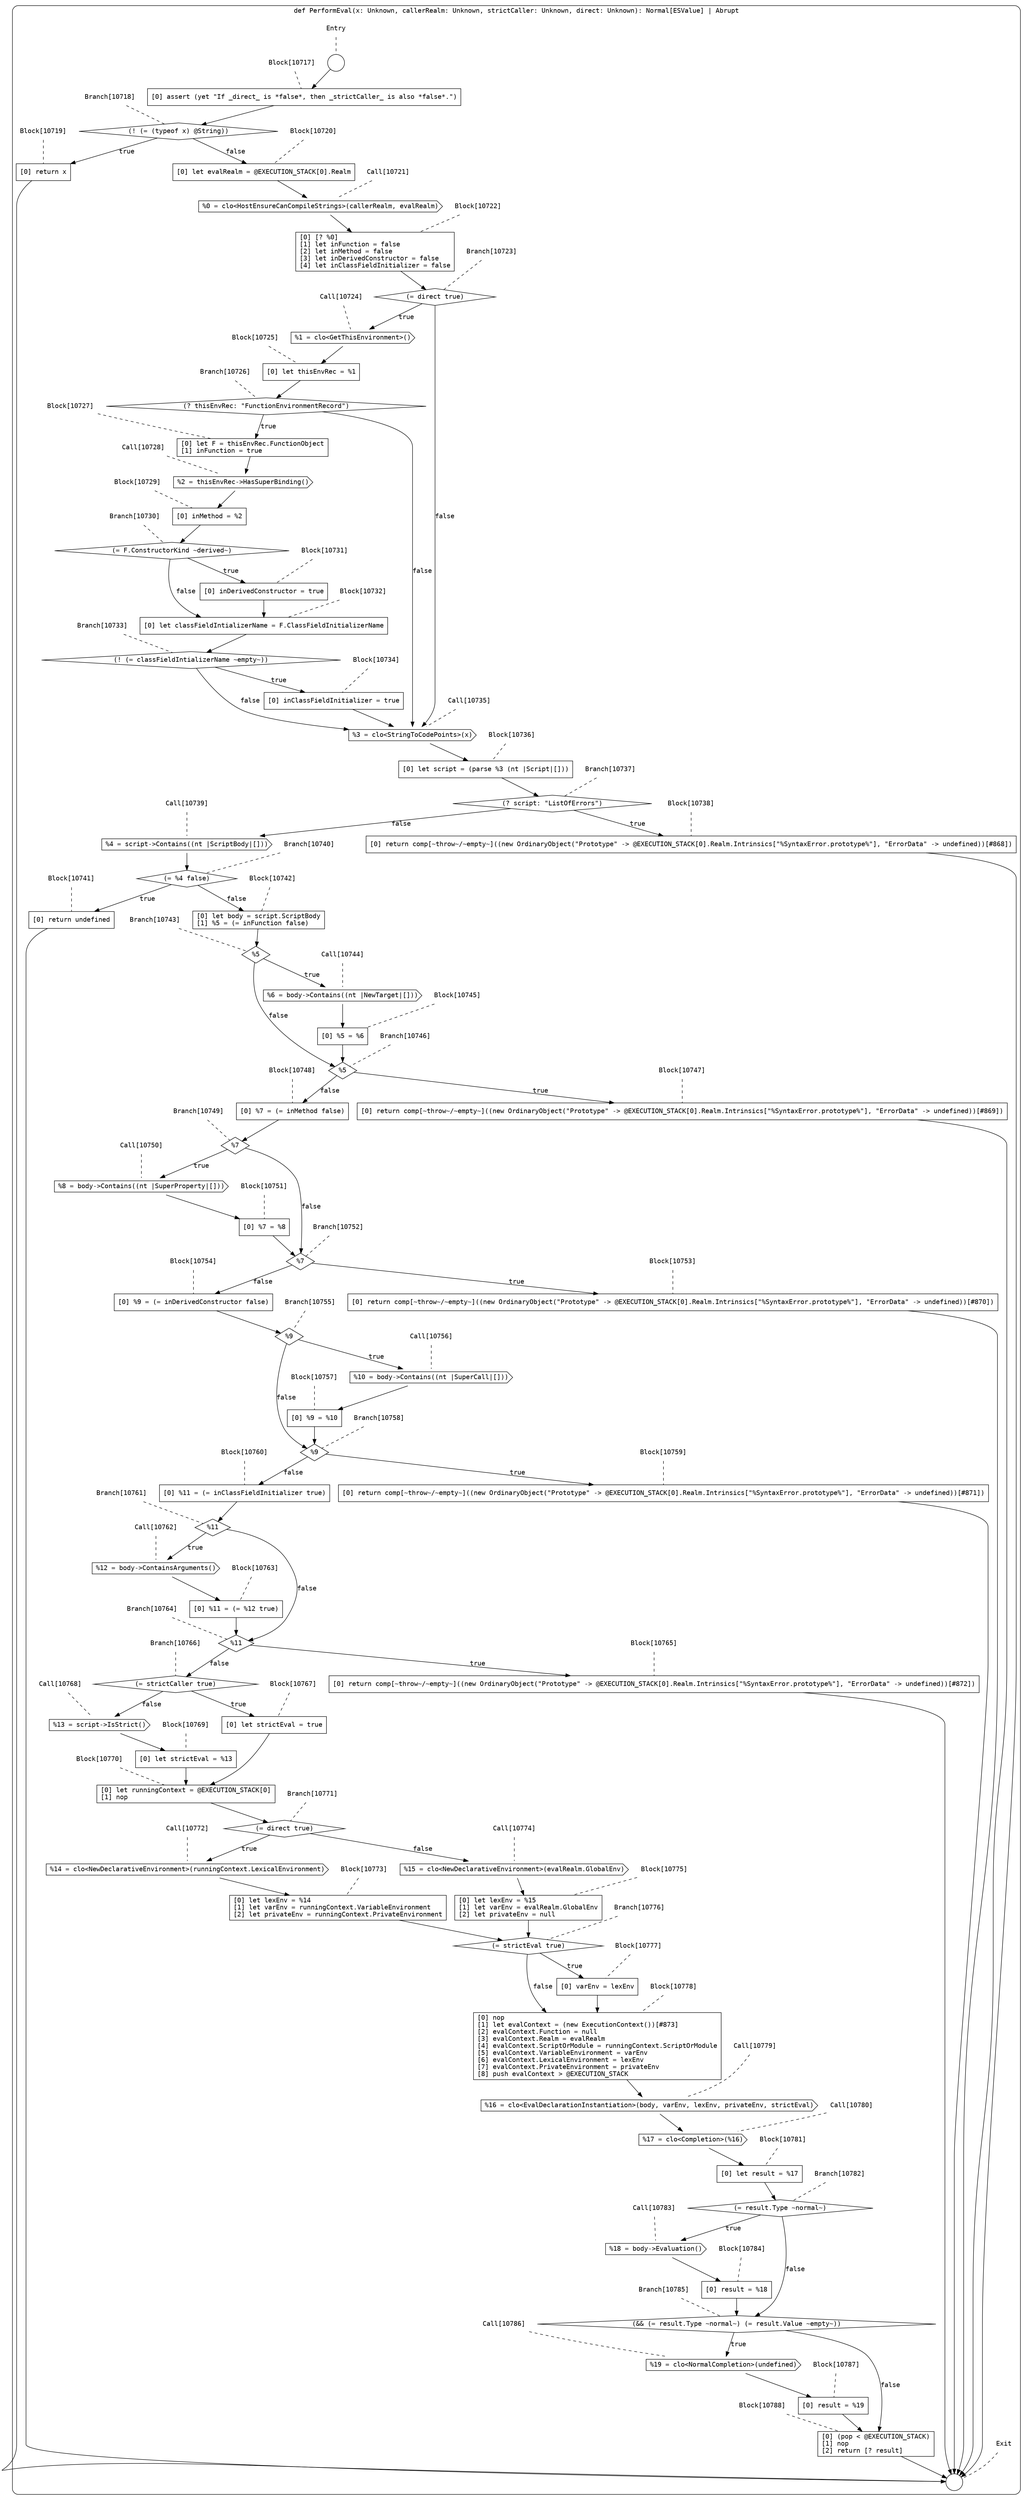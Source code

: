 digraph {
  graph [fontname = "Consolas"]
  node [fontname = "Consolas"]
  edge [fontname = "Consolas"]
  subgraph cluster1983 {
    label = "def PerformEval(x: Unknown, callerRealm: Unknown, strictCaller: Unknown, direct: Unknown): Normal[ESValue] | Abrupt"
    style = rounded
    cluster1983_entry_name [shape=none, label=<<font color="black">Entry</font>>]
    cluster1983_entry_name -> cluster1983_entry [arrowhead=none, color="black", style=dashed]
    cluster1983_entry [shape=circle label=" " color="black" fillcolor="white" style=filled]
    cluster1983_entry -> node10717 [color="black"]
    cluster1983_exit_name [shape=none, label=<<font color="black">Exit</font>>]
    cluster1983_exit_name -> cluster1983_exit [arrowhead=none, color="black", style=dashed]
    cluster1983_exit [shape=circle label=" " color="black" fillcolor="white" style=filled]
    node10717_name [shape=none, label=<<font color="black">Block[10717]</font>>]
    node10717_name -> node10717 [arrowhead=none, color="black", style=dashed]
    node10717 [shape=box, label=<<font color="black">[0] assert (yet &quot;If _direct_ is *false*, then _strictCaller_ is also *false*.&quot;)<BR ALIGN="LEFT"/></font>> color="black" fillcolor="white", style=filled]
    node10717 -> node10718 [color="black"]
    node10718_name [shape=none, label=<<font color="black">Branch[10718]</font>>]
    node10718_name -> node10718 [arrowhead=none, color="black", style=dashed]
    node10718 [shape=diamond, label=<<font color="black">(! (= (typeof x) @String))</font>> color="black" fillcolor="white", style=filled]
    node10718 -> node10719 [label=<<font color="black">true</font>> color="black"]
    node10718 -> node10720 [label=<<font color="black">false</font>> color="black"]
    node10719_name [shape=none, label=<<font color="black">Block[10719]</font>>]
    node10719_name -> node10719 [arrowhead=none, color="black", style=dashed]
    node10719 [shape=box, label=<<font color="black">[0] return x<BR ALIGN="LEFT"/></font>> color="black" fillcolor="white", style=filled]
    node10719 -> cluster1983_exit [color="black"]
    node10720_name [shape=none, label=<<font color="black">Block[10720]</font>>]
    node10720_name -> node10720 [arrowhead=none, color="black", style=dashed]
    node10720 [shape=box, label=<<font color="black">[0] let evalRealm = @EXECUTION_STACK[0].Realm<BR ALIGN="LEFT"/></font>> color="black" fillcolor="white", style=filled]
    node10720 -> node10721 [color="black"]
    node10721_name [shape=none, label=<<font color="black">Call[10721]</font>>]
    node10721_name -> node10721 [arrowhead=none, color="black", style=dashed]
    node10721 [shape=cds, label=<<font color="black">%0 = clo&lt;HostEnsureCanCompileStrings&gt;(callerRealm, evalRealm)</font>> color="black" fillcolor="white", style=filled]
    node10721 -> node10722 [color="black"]
    node10722_name [shape=none, label=<<font color="black">Block[10722]</font>>]
    node10722_name -> node10722 [arrowhead=none, color="black", style=dashed]
    node10722 [shape=box, label=<<font color="black">[0] [? %0]<BR ALIGN="LEFT"/>[1] let inFunction = false<BR ALIGN="LEFT"/>[2] let inMethod = false<BR ALIGN="LEFT"/>[3] let inDerivedConstructor = false<BR ALIGN="LEFT"/>[4] let inClassFieldInitializer = false<BR ALIGN="LEFT"/></font>> color="black" fillcolor="white", style=filled]
    node10722 -> node10723 [color="black"]
    node10723_name [shape=none, label=<<font color="black">Branch[10723]</font>>]
    node10723_name -> node10723 [arrowhead=none, color="black", style=dashed]
    node10723 [shape=diamond, label=<<font color="black">(= direct true)</font>> color="black" fillcolor="white", style=filled]
    node10723 -> node10724 [label=<<font color="black">true</font>> color="black"]
    node10723 -> node10735 [label=<<font color="black">false</font>> color="black"]
    node10724_name [shape=none, label=<<font color="black">Call[10724]</font>>]
    node10724_name -> node10724 [arrowhead=none, color="black", style=dashed]
    node10724 [shape=cds, label=<<font color="black">%1 = clo&lt;GetThisEnvironment&gt;()</font>> color="black" fillcolor="white", style=filled]
    node10724 -> node10725 [color="black"]
    node10735_name [shape=none, label=<<font color="black">Call[10735]</font>>]
    node10735_name -> node10735 [arrowhead=none, color="black", style=dashed]
    node10735 [shape=cds, label=<<font color="black">%3 = clo&lt;StringToCodePoints&gt;(x)</font>> color="black" fillcolor="white", style=filled]
    node10735 -> node10736 [color="black"]
    node10725_name [shape=none, label=<<font color="black">Block[10725]</font>>]
    node10725_name -> node10725 [arrowhead=none, color="black", style=dashed]
    node10725 [shape=box, label=<<font color="black">[0] let thisEnvRec = %1<BR ALIGN="LEFT"/></font>> color="black" fillcolor="white", style=filled]
    node10725 -> node10726 [color="black"]
    node10736_name [shape=none, label=<<font color="black">Block[10736]</font>>]
    node10736_name -> node10736 [arrowhead=none, color="black", style=dashed]
    node10736 [shape=box, label=<<font color="black">[0] let script = (parse %3 (nt |Script|[]))<BR ALIGN="LEFT"/></font>> color="black" fillcolor="white", style=filled]
    node10736 -> node10737 [color="black"]
    node10726_name [shape=none, label=<<font color="black">Branch[10726]</font>>]
    node10726_name -> node10726 [arrowhead=none, color="black", style=dashed]
    node10726 [shape=diamond, label=<<font color="black">(? thisEnvRec: &quot;FunctionEnvironmentRecord&quot;)</font>> color="black" fillcolor="white", style=filled]
    node10726 -> node10727 [label=<<font color="black">true</font>> color="black"]
    node10726 -> node10735 [label=<<font color="black">false</font>> color="black"]
    node10737_name [shape=none, label=<<font color="black">Branch[10737]</font>>]
    node10737_name -> node10737 [arrowhead=none, color="black", style=dashed]
    node10737 [shape=diamond, label=<<font color="black">(? script: &quot;ListOfErrors&quot;)</font>> color="black" fillcolor="white", style=filled]
    node10737 -> node10738 [label=<<font color="black">true</font>> color="black"]
    node10737 -> node10739 [label=<<font color="black">false</font>> color="black"]
    node10727_name [shape=none, label=<<font color="black">Block[10727]</font>>]
    node10727_name -> node10727 [arrowhead=none, color="black", style=dashed]
    node10727 [shape=box, label=<<font color="black">[0] let F = thisEnvRec.FunctionObject<BR ALIGN="LEFT"/>[1] inFunction = true<BR ALIGN="LEFT"/></font>> color="black" fillcolor="white", style=filled]
    node10727 -> node10728 [color="black"]
    node10738_name [shape=none, label=<<font color="black">Block[10738]</font>>]
    node10738_name -> node10738 [arrowhead=none, color="black", style=dashed]
    node10738 [shape=box, label=<<font color="black">[0] return comp[~throw~/~empty~]((new OrdinaryObject(&quot;Prototype&quot; -&gt; @EXECUTION_STACK[0].Realm.Intrinsics[&quot;%SyntaxError.prototype%&quot;], &quot;ErrorData&quot; -&gt; undefined))[#868])<BR ALIGN="LEFT"/></font>> color="black" fillcolor="white", style=filled]
    node10738 -> cluster1983_exit [color="black"]
    node10739_name [shape=none, label=<<font color="black">Call[10739]</font>>]
    node10739_name -> node10739 [arrowhead=none, color="black", style=dashed]
    node10739 [shape=cds, label=<<font color="black">%4 = script-&gt;Contains((nt |ScriptBody|[]))</font>> color="black" fillcolor="white", style=filled]
    node10739 -> node10740 [color="black"]
    node10728_name [shape=none, label=<<font color="black">Call[10728]</font>>]
    node10728_name -> node10728 [arrowhead=none, color="black", style=dashed]
    node10728 [shape=cds, label=<<font color="black">%2 = thisEnvRec-&gt;HasSuperBinding()</font>> color="black" fillcolor="white", style=filled]
    node10728 -> node10729 [color="black"]
    node10740_name [shape=none, label=<<font color="black">Branch[10740]</font>>]
    node10740_name -> node10740 [arrowhead=none, color="black", style=dashed]
    node10740 [shape=diamond, label=<<font color="black">(= %4 false)</font>> color="black" fillcolor="white", style=filled]
    node10740 -> node10741 [label=<<font color="black">true</font>> color="black"]
    node10740 -> node10742 [label=<<font color="black">false</font>> color="black"]
    node10729_name [shape=none, label=<<font color="black">Block[10729]</font>>]
    node10729_name -> node10729 [arrowhead=none, color="black", style=dashed]
    node10729 [shape=box, label=<<font color="black">[0] inMethod = %2<BR ALIGN="LEFT"/></font>> color="black" fillcolor="white", style=filled]
    node10729 -> node10730 [color="black"]
    node10741_name [shape=none, label=<<font color="black">Block[10741]</font>>]
    node10741_name -> node10741 [arrowhead=none, color="black", style=dashed]
    node10741 [shape=box, label=<<font color="black">[0] return undefined<BR ALIGN="LEFT"/></font>> color="black" fillcolor="white", style=filled]
    node10741 -> cluster1983_exit [color="black"]
    node10742_name [shape=none, label=<<font color="black">Block[10742]</font>>]
    node10742_name -> node10742 [arrowhead=none, color="black", style=dashed]
    node10742 [shape=box, label=<<font color="black">[0] let body = script.ScriptBody<BR ALIGN="LEFT"/>[1] %5 = (= inFunction false)<BR ALIGN="LEFT"/></font>> color="black" fillcolor="white", style=filled]
    node10742 -> node10743 [color="black"]
    node10730_name [shape=none, label=<<font color="black">Branch[10730]</font>>]
    node10730_name -> node10730 [arrowhead=none, color="black", style=dashed]
    node10730 [shape=diamond, label=<<font color="black">(= F.ConstructorKind ~derived~)</font>> color="black" fillcolor="white", style=filled]
    node10730 -> node10731 [label=<<font color="black">true</font>> color="black"]
    node10730 -> node10732 [label=<<font color="black">false</font>> color="black"]
    node10743_name [shape=none, label=<<font color="black">Branch[10743]</font>>]
    node10743_name -> node10743 [arrowhead=none, color="black", style=dashed]
    node10743 [shape=diamond, label=<<font color="black">%5</font>> color="black" fillcolor="white", style=filled]
    node10743 -> node10744 [label=<<font color="black">true</font>> color="black"]
    node10743 -> node10746 [label=<<font color="black">false</font>> color="black"]
    node10731_name [shape=none, label=<<font color="black">Block[10731]</font>>]
    node10731_name -> node10731 [arrowhead=none, color="black", style=dashed]
    node10731 [shape=box, label=<<font color="black">[0] inDerivedConstructor = true<BR ALIGN="LEFT"/></font>> color="black" fillcolor="white", style=filled]
    node10731 -> node10732 [color="black"]
    node10732_name [shape=none, label=<<font color="black">Block[10732]</font>>]
    node10732_name -> node10732 [arrowhead=none, color="black", style=dashed]
    node10732 [shape=box, label=<<font color="black">[0] let classFieldIntializerName = F.ClassFieldInitializerName<BR ALIGN="LEFT"/></font>> color="black" fillcolor="white", style=filled]
    node10732 -> node10733 [color="black"]
    node10744_name [shape=none, label=<<font color="black">Call[10744]</font>>]
    node10744_name -> node10744 [arrowhead=none, color="black", style=dashed]
    node10744 [shape=cds, label=<<font color="black">%6 = body-&gt;Contains((nt |NewTarget|[]))</font>> color="black" fillcolor="white", style=filled]
    node10744 -> node10745 [color="black"]
    node10746_name [shape=none, label=<<font color="black">Branch[10746]</font>>]
    node10746_name -> node10746 [arrowhead=none, color="black", style=dashed]
    node10746 [shape=diamond, label=<<font color="black">%5</font>> color="black" fillcolor="white", style=filled]
    node10746 -> node10747 [label=<<font color="black">true</font>> color="black"]
    node10746 -> node10748 [label=<<font color="black">false</font>> color="black"]
    node10733_name [shape=none, label=<<font color="black">Branch[10733]</font>>]
    node10733_name -> node10733 [arrowhead=none, color="black", style=dashed]
    node10733 [shape=diamond, label=<<font color="black">(! (= classFieldIntializerName ~empty~))</font>> color="black" fillcolor="white", style=filled]
    node10733 -> node10734 [label=<<font color="black">true</font>> color="black"]
    node10733 -> node10735 [label=<<font color="black">false</font>> color="black"]
    node10745_name [shape=none, label=<<font color="black">Block[10745]</font>>]
    node10745_name -> node10745 [arrowhead=none, color="black", style=dashed]
    node10745 [shape=box, label=<<font color="black">[0] %5 = %6<BR ALIGN="LEFT"/></font>> color="black" fillcolor="white", style=filled]
    node10745 -> node10746 [color="black"]
    node10747_name [shape=none, label=<<font color="black">Block[10747]</font>>]
    node10747_name -> node10747 [arrowhead=none, color="black", style=dashed]
    node10747 [shape=box, label=<<font color="black">[0] return comp[~throw~/~empty~]((new OrdinaryObject(&quot;Prototype&quot; -&gt; @EXECUTION_STACK[0].Realm.Intrinsics[&quot;%SyntaxError.prototype%&quot;], &quot;ErrorData&quot; -&gt; undefined))[#869])<BR ALIGN="LEFT"/></font>> color="black" fillcolor="white", style=filled]
    node10747 -> cluster1983_exit [color="black"]
    node10748_name [shape=none, label=<<font color="black">Block[10748]</font>>]
    node10748_name -> node10748 [arrowhead=none, color="black", style=dashed]
    node10748 [shape=box, label=<<font color="black">[0] %7 = (= inMethod false)<BR ALIGN="LEFT"/></font>> color="black" fillcolor="white", style=filled]
    node10748 -> node10749 [color="black"]
    node10734_name [shape=none, label=<<font color="black">Block[10734]</font>>]
    node10734_name -> node10734 [arrowhead=none, color="black", style=dashed]
    node10734 [shape=box, label=<<font color="black">[0] inClassFieldInitializer = true<BR ALIGN="LEFT"/></font>> color="black" fillcolor="white", style=filled]
    node10734 -> node10735 [color="black"]
    node10749_name [shape=none, label=<<font color="black">Branch[10749]</font>>]
    node10749_name -> node10749 [arrowhead=none, color="black", style=dashed]
    node10749 [shape=diamond, label=<<font color="black">%7</font>> color="black" fillcolor="white", style=filled]
    node10749 -> node10750 [label=<<font color="black">true</font>> color="black"]
    node10749 -> node10752 [label=<<font color="black">false</font>> color="black"]
    node10750_name [shape=none, label=<<font color="black">Call[10750]</font>>]
    node10750_name -> node10750 [arrowhead=none, color="black", style=dashed]
    node10750 [shape=cds, label=<<font color="black">%8 = body-&gt;Contains((nt |SuperProperty|[]))</font>> color="black" fillcolor="white", style=filled]
    node10750 -> node10751 [color="black"]
    node10752_name [shape=none, label=<<font color="black">Branch[10752]</font>>]
    node10752_name -> node10752 [arrowhead=none, color="black", style=dashed]
    node10752 [shape=diamond, label=<<font color="black">%7</font>> color="black" fillcolor="white", style=filled]
    node10752 -> node10753 [label=<<font color="black">true</font>> color="black"]
    node10752 -> node10754 [label=<<font color="black">false</font>> color="black"]
    node10751_name [shape=none, label=<<font color="black">Block[10751]</font>>]
    node10751_name -> node10751 [arrowhead=none, color="black", style=dashed]
    node10751 [shape=box, label=<<font color="black">[0] %7 = %8<BR ALIGN="LEFT"/></font>> color="black" fillcolor="white", style=filled]
    node10751 -> node10752 [color="black"]
    node10753_name [shape=none, label=<<font color="black">Block[10753]</font>>]
    node10753_name -> node10753 [arrowhead=none, color="black", style=dashed]
    node10753 [shape=box, label=<<font color="black">[0] return comp[~throw~/~empty~]((new OrdinaryObject(&quot;Prototype&quot; -&gt; @EXECUTION_STACK[0].Realm.Intrinsics[&quot;%SyntaxError.prototype%&quot;], &quot;ErrorData&quot; -&gt; undefined))[#870])<BR ALIGN="LEFT"/></font>> color="black" fillcolor="white", style=filled]
    node10753 -> cluster1983_exit [color="black"]
    node10754_name [shape=none, label=<<font color="black">Block[10754]</font>>]
    node10754_name -> node10754 [arrowhead=none, color="black", style=dashed]
    node10754 [shape=box, label=<<font color="black">[0] %9 = (= inDerivedConstructor false)<BR ALIGN="LEFT"/></font>> color="black" fillcolor="white", style=filled]
    node10754 -> node10755 [color="black"]
    node10755_name [shape=none, label=<<font color="black">Branch[10755]</font>>]
    node10755_name -> node10755 [arrowhead=none, color="black", style=dashed]
    node10755 [shape=diamond, label=<<font color="black">%9</font>> color="black" fillcolor="white", style=filled]
    node10755 -> node10756 [label=<<font color="black">true</font>> color="black"]
    node10755 -> node10758 [label=<<font color="black">false</font>> color="black"]
    node10756_name [shape=none, label=<<font color="black">Call[10756]</font>>]
    node10756_name -> node10756 [arrowhead=none, color="black", style=dashed]
    node10756 [shape=cds, label=<<font color="black">%10 = body-&gt;Contains((nt |SuperCall|[]))</font>> color="black" fillcolor="white", style=filled]
    node10756 -> node10757 [color="black"]
    node10758_name [shape=none, label=<<font color="black">Branch[10758]</font>>]
    node10758_name -> node10758 [arrowhead=none, color="black", style=dashed]
    node10758 [shape=diamond, label=<<font color="black">%9</font>> color="black" fillcolor="white", style=filled]
    node10758 -> node10759 [label=<<font color="black">true</font>> color="black"]
    node10758 -> node10760 [label=<<font color="black">false</font>> color="black"]
    node10757_name [shape=none, label=<<font color="black">Block[10757]</font>>]
    node10757_name -> node10757 [arrowhead=none, color="black", style=dashed]
    node10757 [shape=box, label=<<font color="black">[0] %9 = %10<BR ALIGN="LEFT"/></font>> color="black" fillcolor="white", style=filled]
    node10757 -> node10758 [color="black"]
    node10759_name [shape=none, label=<<font color="black">Block[10759]</font>>]
    node10759_name -> node10759 [arrowhead=none, color="black", style=dashed]
    node10759 [shape=box, label=<<font color="black">[0] return comp[~throw~/~empty~]((new OrdinaryObject(&quot;Prototype&quot; -&gt; @EXECUTION_STACK[0].Realm.Intrinsics[&quot;%SyntaxError.prototype%&quot;], &quot;ErrorData&quot; -&gt; undefined))[#871])<BR ALIGN="LEFT"/></font>> color="black" fillcolor="white", style=filled]
    node10759 -> cluster1983_exit [color="black"]
    node10760_name [shape=none, label=<<font color="black">Block[10760]</font>>]
    node10760_name -> node10760 [arrowhead=none, color="black", style=dashed]
    node10760 [shape=box, label=<<font color="black">[0] %11 = (= inClassFieldInitializer true)<BR ALIGN="LEFT"/></font>> color="black" fillcolor="white", style=filled]
    node10760 -> node10761 [color="black"]
    node10761_name [shape=none, label=<<font color="black">Branch[10761]</font>>]
    node10761_name -> node10761 [arrowhead=none, color="black", style=dashed]
    node10761 [shape=diamond, label=<<font color="black">%11</font>> color="black" fillcolor="white", style=filled]
    node10761 -> node10762 [label=<<font color="black">true</font>> color="black"]
    node10761 -> node10764 [label=<<font color="black">false</font>> color="black"]
    node10762_name [shape=none, label=<<font color="black">Call[10762]</font>>]
    node10762_name -> node10762 [arrowhead=none, color="black", style=dashed]
    node10762 [shape=cds, label=<<font color="black">%12 = body-&gt;ContainsArguments()</font>> color="black" fillcolor="white", style=filled]
    node10762 -> node10763 [color="black"]
    node10764_name [shape=none, label=<<font color="black">Branch[10764]</font>>]
    node10764_name -> node10764 [arrowhead=none, color="black", style=dashed]
    node10764 [shape=diamond, label=<<font color="black">%11</font>> color="black" fillcolor="white", style=filled]
    node10764 -> node10765 [label=<<font color="black">true</font>> color="black"]
    node10764 -> node10766 [label=<<font color="black">false</font>> color="black"]
    node10763_name [shape=none, label=<<font color="black">Block[10763]</font>>]
    node10763_name -> node10763 [arrowhead=none, color="black", style=dashed]
    node10763 [shape=box, label=<<font color="black">[0] %11 = (= %12 true)<BR ALIGN="LEFT"/></font>> color="black" fillcolor="white", style=filled]
    node10763 -> node10764 [color="black"]
    node10765_name [shape=none, label=<<font color="black">Block[10765]</font>>]
    node10765_name -> node10765 [arrowhead=none, color="black", style=dashed]
    node10765 [shape=box, label=<<font color="black">[0] return comp[~throw~/~empty~]((new OrdinaryObject(&quot;Prototype&quot; -&gt; @EXECUTION_STACK[0].Realm.Intrinsics[&quot;%SyntaxError.prototype%&quot;], &quot;ErrorData&quot; -&gt; undefined))[#872])<BR ALIGN="LEFT"/></font>> color="black" fillcolor="white", style=filled]
    node10765 -> cluster1983_exit [color="black"]
    node10766_name [shape=none, label=<<font color="black">Branch[10766]</font>>]
    node10766_name -> node10766 [arrowhead=none, color="black", style=dashed]
    node10766 [shape=diamond, label=<<font color="black">(= strictCaller true)</font>> color="black" fillcolor="white", style=filled]
    node10766 -> node10767 [label=<<font color="black">true</font>> color="black"]
    node10766 -> node10768 [label=<<font color="black">false</font>> color="black"]
    node10767_name [shape=none, label=<<font color="black">Block[10767]</font>>]
    node10767_name -> node10767 [arrowhead=none, color="black", style=dashed]
    node10767 [shape=box, label=<<font color="black">[0] let strictEval = true<BR ALIGN="LEFT"/></font>> color="black" fillcolor="white", style=filled]
    node10767 -> node10770 [color="black"]
    node10768_name [shape=none, label=<<font color="black">Call[10768]</font>>]
    node10768_name -> node10768 [arrowhead=none, color="black", style=dashed]
    node10768 [shape=cds, label=<<font color="black">%13 = script-&gt;IsStrict()</font>> color="black" fillcolor="white", style=filled]
    node10768 -> node10769 [color="black"]
    node10770_name [shape=none, label=<<font color="black">Block[10770]</font>>]
    node10770_name -> node10770 [arrowhead=none, color="black", style=dashed]
    node10770 [shape=box, label=<<font color="black">[0] let runningContext = @EXECUTION_STACK[0]<BR ALIGN="LEFT"/>[1] nop<BR ALIGN="LEFT"/></font>> color="black" fillcolor="white", style=filled]
    node10770 -> node10771 [color="black"]
    node10769_name [shape=none, label=<<font color="black">Block[10769]</font>>]
    node10769_name -> node10769 [arrowhead=none, color="black", style=dashed]
    node10769 [shape=box, label=<<font color="black">[0] let strictEval = %13<BR ALIGN="LEFT"/></font>> color="black" fillcolor="white", style=filled]
    node10769 -> node10770 [color="black"]
    node10771_name [shape=none, label=<<font color="black">Branch[10771]</font>>]
    node10771_name -> node10771 [arrowhead=none, color="black", style=dashed]
    node10771 [shape=diamond, label=<<font color="black">(= direct true)</font>> color="black" fillcolor="white", style=filled]
    node10771 -> node10772 [label=<<font color="black">true</font>> color="black"]
    node10771 -> node10774 [label=<<font color="black">false</font>> color="black"]
    node10772_name [shape=none, label=<<font color="black">Call[10772]</font>>]
    node10772_name -> node10772 [arrowhead=none, color="black", style=dashed]
    node10772 [shape=cds, label=<<font color="black">%14 = clo&lt;NewDeclarativeEnvironment&gt;(runningContext.LexicalEnvironment)</font>> color="black" fillcolor="white", style=filled]
    node10772 -> node10773 [color="black"]
    node10774_name [shape=none, label=<<font color="black">Call[10774]</font>>]
    node10774_name -> node10774 [arrowhead=none, color="black", style=dashed]
    node10774 [shape=cds, label=<<font color="black">%15 = clo&lt;NewDeclarativeEnvironment&gt;(evalRealm.GlobalEnv)</font>> color="black" fillcolor="white", style=filled]
    node10774 -> node10775 [color="black"]
    node10773_name [shape=none, label=<<font color="black">Block[10773]</font>>]
    node10773_name -> node10773 [arrowhead=none, color="black", style=dashed]
    node10773 [shape=box, label=<<font color="black">[0] let lexEnv = %14<BR ALIGN="LEFT"/>[1] let varEnv = runningContext.VariableEnvironment<BR ALIGN="LEFT"/>[2] let privateEnv = runningContext.PrivateEnvironment<BR ALIGN="LEFT"/></font>> color="black" fillcolor="white", style=filled]
    node10773 -> node10776 [color="black"]
    node10775_name [shape=none, label=<<font color="black">Block[10775]</font>>]
    node10775_name -> node10775 [arrowhead=none, color="black", style=dashed]
    node10775 [shape=box, label=<<font color="black">[0] let lexEnv = %15<BR ALIGN="LEFT"/>[1] let varEnv = evalRealm.GlobalEnv<BR ALIGN="LEFT"/>[2] let privateEnv = null<BR ALIGN="LEFT"/></font>> color="black" fillcolor="white", style=filled]
    node10775 -> node10776 [color="black"]
    node10776_name [shape=none, label=<<font color="black">Branch[10776]</font>>]
    node10776_name -> node10776 [arrowhead=none, color="black", style=dashed]
    node10776 [shape=diamond, label=<<font color="black">(= strictEval true)</font>> color="black" fillcolor="white", style=filled]
    node10776 -> node10777 [label=<<font color="black">true</font>> color="black"]
    node10776 -> node10778 [label=<<font color="black">false</font>> color="black"]
    node10777_name [shape=none, label=<<font color="black">Block[10777]</font>>]
    node10777_name -> node10777 [arrowhead=none, color="black", style=dashed]
    node10777 [shape=box, label=<<font color="black">[0] varEnv = lexEnv<BR ALIGN="LEFT"/></font>> color="black" fillcolor="white", style=filled]
    node10777 -> node10778 [color="black"]
    node10778_name [shape=none, label=<<font color="black">Block[10778]</font>>]
    node10778_name -> node10778 [arrowhead=none, color="black", style=dashed]
    node10778 [shape=box, label=<<font color="black">[0] nop<BR ALIGN="LEFT"/>[1] let evalContext = (new ExecutionContext())[#873]<BR ALIGN="LEFT"/>[2] evalContext.Function = null<BR ALIGN="LEFT"/>[3] evalContext.Realm = evalRealm<BR ALIGN="LEFT"/>[4] evalContext.ScriptOrModule = runningContext.ScriptOrModule<BR ALIGN="LEFT"/>[5] evalContext.VariableEnvironment = varEnv<BR ALIGN="LEFT"/>[6] evalContext.LexicalEnvironment = lexEnv<BR ALIGN="LEFT"/>[7] evalContext.PrivateEnvironment = privateEnv<BR ALIGN="LEFT"/>[8] push evalContext &gt; @EXECUTION_STACK<BR ALIGN="LEFT"/></font>> color="black" fillcolor="white", style=filled]
    node10778 -> node10779 [color="black"]
    node10779_name [shape=none, label=<<font color="black">Call[10779]</font>>]
    node10779_name -> node10779 [arrowhead=none, color="black", style=dashed]
    node10779 [shape=cds, label=<<font color="black">%16 = clo&lt;EvalDeclarationInstantiation&gt;(body, varEnv, lexEnv, privateEnv, strictEval)</font>> color="black" fillcolor="white", style=filled]
    node10779 -> node10780 [color="black"]
    node10780_name [shape=none, label=<<font color="black">Call[10780]</font>>]
    node10780_name -> node10780 [arrowhead=none, color="black", style=dashed]
    node10780 [shape=cds, label=<<font color="black">%17 = clo&lt;Completion&gt;(%16)</font>> color="black" fillcolor="white", style=filled]
    node10780 -> node10781 [color="black"]
    node10781_name [shape=none, label=<<font color="black">Block[10781]</font>>]
    node10781_name -> node10781 [arrowhead=none, color="black", style=dashed]
    node10781 [shape=box, label=<<font color="black">[0] let result = %17<BR ALIGN="LEFT"/></font>> color="black" fillcolor="white", style=filled]
    node10781 -> node10782 [color="black"]
    node10782_name [shape=none, label=<<font color="black">Branch[10782]</font>>]
    node10782_name -> node10782 [arrowhead=none, color="black", style=dashed]
    node10782 [shape=diamond, label=<<font color="black">(= result.Type ~normal~)</font>> color="black" fillcolor="white", style=filled]
    node10782 -> node10783 [label=<<font color="black">true</font>> color="black"]
    node10782 -> node10785 [label=<<font color="black">false</font>> color="black"]
    node10783_name [shape=none, label=<<font color="black">Call[10783]</font>>]
    node10783_name -> node10783 [arrowhead=none, color="black", style=dashed]
    node10783 [shape=cds, label=<<font color="black">%18 = body-&gt;Evaluation()</font>> color="black" fillcolor="white", style=filled]
    node10783 -> node10784 [color="black"]
    node10785_name [shape=none, label=<<font color="black">Branch[10785]</font>>]
    node10785_name -> node10785 [arrowhead=none, color="black", style=dashed]
    node10785 [shape=diamond, label=<<font color="black">(&amp;&amp; (= result.Type ~normal~) (= result.Value ~empty~))</font>> color="black" fillcolor="white", style=filled]
    node10785 -> node10786 [label=<<font color="black">true</font>> color="black"]
    node10785 -> node10788 [label=<<font color="black">false</font>> color="black"]
    node10784_name [shape=none, label=<<font color="black">Block[10784]</font>>]
    node10784_name -> node10784 [arrowhead=none, color="black", style=dashed]
    node10784 [shape=box, label=<<font color="black">[0] result = %18<BR ALIGN="LEFT"/></font>> color="black" fillcolor="white", style=filled]
    node10784 -> node10785 [color="black"]
    node10786_name [shape=none, label=<<font color="black">Call[10786]</font>>]
    node10786_name -> node10786 [arrowhead=none, color="black", style=dashed]
    node10786 [shape=cds, label=<<font color="black">%19 = clo&lt;NormalCompletion&gt;(undefined)</font>> color="black" fillcolor="white", style=filled]
    node10786 -> node10787 [color="black"]
    node10788_name [shape=none, label=<<font color="black">Block[10788]</font>>]
    node10788_name -> node10788 [arrowhead=none, color="black", style=dashed]
    node10788 [shape=box, label=<<font color="black">[0] (pop &lt; @EXECUTION_STACK)<BR ALIGN="LEFT"/>[1] nop<BR ALIGN="LEFT"/>[2] return [? result]<BR ALIGN="LEFT"/></font>> color="black" fillcolor="white", style=filled]
    node10788 -> cluster1983_exit [color="black"]
    node10787_name [shape=none, label=<<font color="black">Block[10787]</font>>]
    node10787_name -> node10787 [arrowhead=none, color="black", style=dashed]
    node10787 [shape=box, label=<<font color="black">[0] result = %19<BR ALIGN="LEFT"/></font>> color="black" fillcolor="white", style=filled]
    node10787 -> node10788 [color="black"]
  }
}